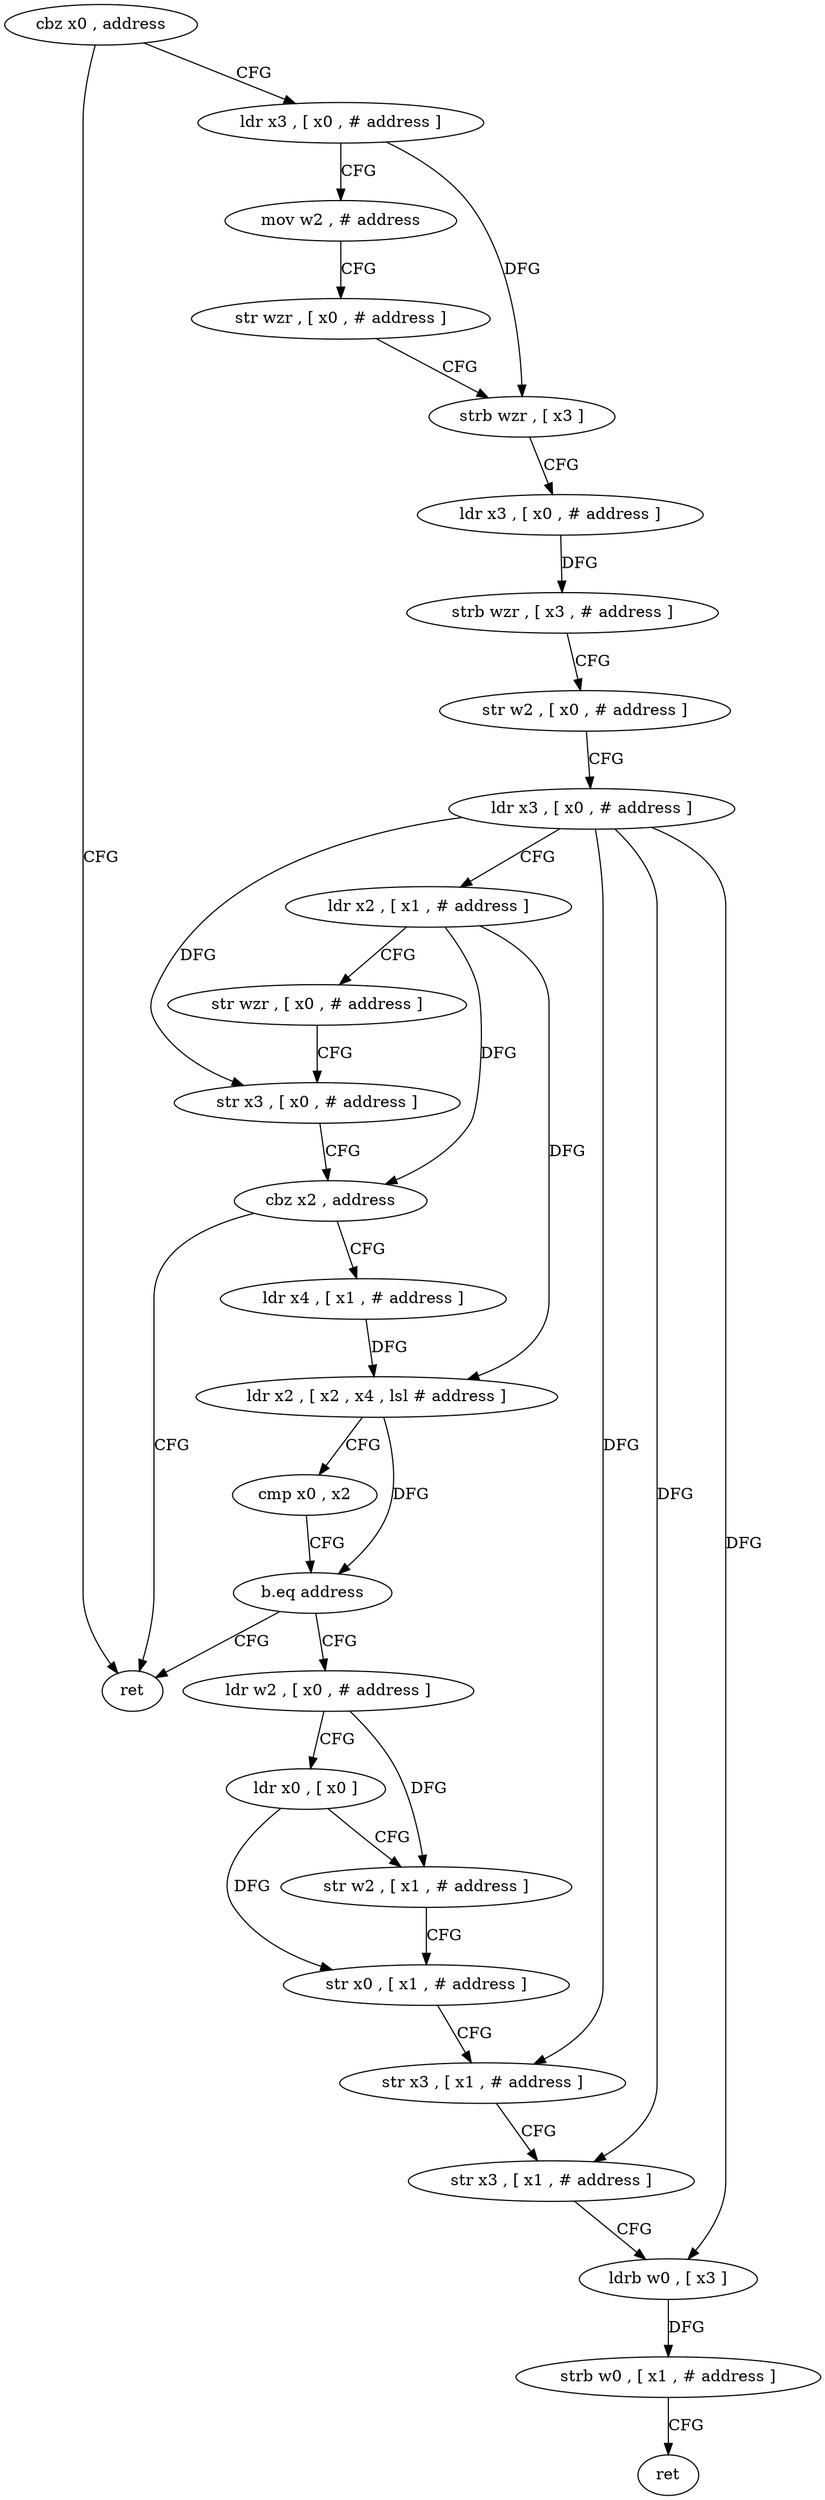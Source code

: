 digraph "func" {
"123272" [label = "cbz x0 , address" ]
"123340" [label = "ret" ]
"123276" [label = "ldr x3 , [ x0 , # address ]" ]
"123280" [label = "mov w2 , # address" ]
"123284" [label = "str wzr , [ x0 , # address ]" ]
"123288" [label = "strb wzr , [ x3 ]" ]
"123292" [label = "ldr x3 , [ x0 , # address ]" ]
"123296" [label = "strb wzr , [ x3 , # address ]" ]
"123300" [label = "str w2 , [ x0 , # address ]" ]
"123304" [label = "ldr x3 , [ x0 , # address ]" ]
"123308" [label = "ldr x2 , [ x1 , # address ]" ]
"123312" [label = "str wzr , [ x0 , # address ]" ]
"123316" [label = "str x3 , [ x0 , # address ]" ]
"123320" [label = "cbz x2 , address" ]
"123324" [label = "ldr x4 , [ x1 , # address ]" ]
"123328" [label = "ldr x2 , [ x2 , x4 , lsl # address ]" ]
"123332" [label = "cmp x0 , x2" ]
"123336" [label = "b.eq address" ]
"123344" [label = "ldr w2 , [ x0 , # address ]" ]
"123348" [label = "ldr x0 , [ x0 ]" ]
"123352" [label = "str w2 , [ x1 , # address ]" ]
"123356" [label = "str x0 , [ x1 , # address ]" ]
"123360" [label = "str x3 , [ x1 , # address ]" ]
"123364" [label = "str x3 , [ x1 , # address ]" ]
"123368" [label = "ldrb w0 , [ x3 ]" ]
"123372" [label = "strb w0 , [ x1 , # address ]" ]
"123376" [label = "ret" ]
"123272" -> "123340" [ label = "CFG" ]
"123272" -> "123276" [ label = "CFG" ]
"123276" -> "123280" [ label = "CFG" ]
"123276" -> "123288" [ label = "DFG" ]
"123280" -> "123284" [ label = "CFG" ]
"123284" -> "123288" [ label = "CFG" ]
"123288" -> "123292" [ label = "CFG" ]
"123292" -> "123296" [ label = "DFG" ]
"123296" -> "123300" [ label = "CFG" ]
"123300" -> "123304" [ label = "CFG" ]
"123304" -> "123308" [ label = "CFG" ]
"123304" -> "123316" [ label = "DFG" ]
"123304" -> "123360" [ label = "DFG" ]
"123304" -> "123364" [ label = "DFG" ]
"123304" -> "123368" [ label = "DFG" ]
"123308" -> "123312" [ label = "CFG" ]
"123308" -> "123320" [ label = "DFG" ]
"123308" -> "123328" [ label = "DFG" ]
"123312" -> "123316" [ label = "CFG" ]
"123316" -> "123320" [ label = "CFG" ]
"123320" -> "123340" [ label = "CFG" ]
"123320" -> "123324" [ label = "CFG" ]
"123324" -> "123328" [ label = "DFG" ]
"123328" -> "123332" [ label = "CFG" ]
"123328" -> "123336" [ label = "DFG" ]
"123332" -> "123336" [ label = "CFG" ]
"123336" -> "123344" [ label = "CFG" ]
"123336" -> "123340" [ label = "CFG" ]
"123344" -> "123348" [ label = "CFG" ]
"123344" -> "123352" [ label = "DFG" ]
"123348" -> "123352" [ label = "CFG" ]
"123348" -> "123356" [ label = "DFG" ]
"123352" -> "123356" [ label = "CFG" ]
"123356" -> "123360" [ label = "CFG" ]
"123360" -> "123364" [ label = "CFG" ]
"123364" -> "123368" [ label = "CFG" ]
"123368" -> "123372" [ label = "DFG" ]
"123372" -> "123376" [ label = "CFG" ]
}
